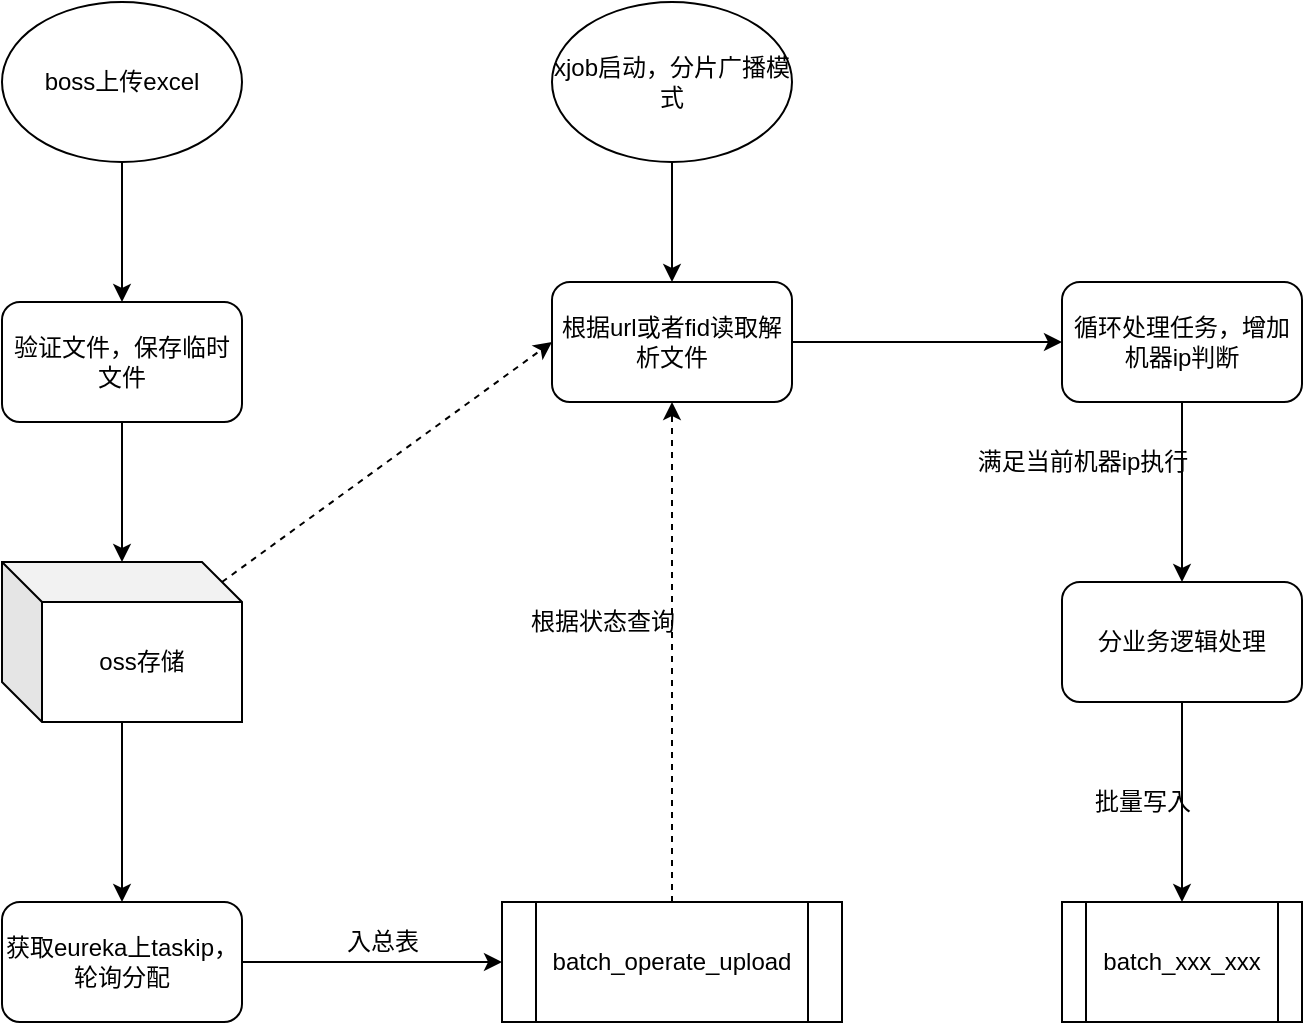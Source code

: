 <mxfile version="14.2.9" type="github">
  <diagram id="6N76P5hnXm77WZm34aZ_" name="Page-1">
    <mxGraphModel dx="946" dy="499" grid="1" gridSize="10" guides="1" tooltips="1" connect="1" arrows="1" fold="1" page="1" pageScale="1" pageWidth="3300" pageHeight="4681" math="0" shadow="0">
      <root>
        <mxCell id="0" />
        <mxCell id="1" parent="0" />
        <mxCell id="etPLG4wvCZrp4LevAsaF-3" style="edgeStyle=orthogonalEdgeStyle;rounded=0;orthogonalLoop=1;jettySize=auto;html=1;exitX=0.5;exitY=1;exitDx=0;exitDy=0;" edge="1" parent="1" source="etPLG4wvCZrp4LevAsaF-1" target="etPLG4wvCZrp4LevAsaF-2">
          <mxGeometry relative="1" as="geometry" />
        </mxCell>
        <mxCell id="etPLG4wvCZrp4LevAsaF-1" value="boss上传excel" style="ellipse;whiteSpace=wrap;html=1;" vertex="1" parent="1">
          <mxGeometry x="90" y="50" width="120" height="80" as="geometry" />
        </mxCell>
        <mxCell id="etPLG4wvCZrp4LevAsaF-16" value="" style="edgeStyle=orthogonalEdgeStyle;rounded=0;orthogonalLoop=1;jettySize=auto;html=1;" edge="1" parent="1" source="etPLG4wvCZrp4LevAsaF-2" target="etPLG4wvCZrp4LevAsaF-14">
          <mxGeometry relative="1" as="geometry" />
        </mxCell>
        <mxCell id="etPLG4wvCZrp4LevAsaF-2" value="验证文件，保存临时文件" style="rounded=1;whiteSpace=wrap;html=1;" vertex="1" parent="1">
          <mxGeometry x="90" y="200" width="120" height="60" as="geometry" />
        </mxCell>
        <mxCell id="etPLG4wvCZrp4LevAsaF-18" value="" style="edgeStyle=orthogonalEdgeStyle;rounded=0;orthogonalLoop=1;jettySize=auto;html=1;" edge="1" parent="1" source="etPLG4wvCZrp4LevAsaF-14" target="etPLG4wvCZrp4LevAsaF-17">
          <mxGeometry relative="1" as="geometry" />
        </mxCell>
        <mxCell id="etPLG4wvCZrp4LevAsaF-32" style="orthogonalLoop=1;jettySize=auto;html=1;exitX=0;exitY=0;exitDx=110;exitDy=10;exitPerimeter=0;entryX=0;entryY=0.5;entryDx=0;entryDy=0;rounded=0;dashed=1;" edge="1" parent="1" source="etPLG4wvCZrp4LevAsaF-14" target="etPLG4wvCZrp4LevAsaF-26">
          <mxGeometry relative="1" as="geometry" />
        </mxCell>
        <mxCell id="etPLG4wvCZrp4LevAsaF-14" value="oss存储" style="shape=cube;whiteSpace=wrap;html=1;boundedLbl=1;backgroundOutline=1;darkOpacity=0.05;darkOpacity2=0.1;rounded=1;" vertex="1" parent="1">
          <mxGeometry x="90" y="330" width="120" height="80" as="geometry" />
        </mxCell>
        <mxCell id="etPLG4wvCZrp4LevAsaF-20" style="edgeStyle=orthogonalEdgeStyle;rounded=0;orthogonalLoop=1;jettySize=auto;html=1;exitX=1;exitY=0.5;exitDx=0;exitDy=0;" edge="1" parent="1" source="etPLG4wvCZrp4LevAsaF-17" target="etPLG4wvCZrp4LevAsaF-19">
          <mxGeometry relative="1" as="geometry" />
        </mxCell>
        <mxCell id="etPLG4wvCZrp4LevAsaF-17" value="获取eureka上taskip，轮询分配" style="whiteSpace=wrap;html=1;rounded=1;" vertex="1" parent="1">
          <mxGeometry x="90" y="500" width="120" height="60" as="geometry" />
        </mxCell>
        <mxCell id="etPLG4wvCZrp4LevAsaF-33" style="edgeStyle=none;rounded=0;orthogonalLoop=1;jettySize=auto;html=1;exitX=0.5;exitY=0;exitDx=0;exitDy=0;entryX=0.5;entryY=1;entryDx=0;entryDy=0;dashed=1;" edge="1" parent="1" source="etPLG4wvCZrp4LevAsaF-19" target="etPLG4wvCZrp4LevAsaF-26">
          <mxGeometry relative="1" as="geometry" />
        </mxCell>
        <mxCell id="etPLG4wvCZrp4LevAsaF-19" value="batch_operate_upload" style="shape=process;whiteSpace=wrap;html=1;backgroundOutline=1;" vertex="1" parent="1">
          <mxGeometry x="340" y="500" width="170" height="60" as="geometry" />
        </mxCell>
        <mxCell id="etPLG4wvCZrp4LevAsaF-21" value="入总表" style="text;html=1;align=center;verticalAlign=middle;resizable=0;points=[];autosize=1;" vertex="1" parent="1">
          <mxGeometry x="255" y="510" width="50" height="20" as="geometry" />
        </mxCell>
        <mxCell id="etPLG4wvCZrp4LevAsaF-28" style="edgeStyle=orthogonalEdgeStyle;rounded=0;orthogonalLoop=1;jettySize=auto;html=1;exitX=0.5;exitY=1;exitDx=0;exitDy=0;" edge="1" parent="1" source="etPLG4wvCZrp4LevAsaF-22" target="etPLG4wvCZrp4LevAsaF-26">
          <mxGeometry relative="1" as="geometry" />
        </mxCell>
        <mxCell id="etPLG4wvCZrp4LevAsaF-22" value="xjob启动，分片广播模式" style="ellipse;whiteSpace=wrap;html=1;" vertex="1" parent="1">
          <mxGeometry x="365" y="50" width="120" height="80" as="geometry" />
        </mxCell>
        <mxCell id="etPLG4wvCZrp4LevAsaF-35" value="" style="edgeStyle=none;rounded=0;orthogonalLoop=1;jettySize=auto;html=1;" edge="1" parent="1" source="etPLG4wvCZrp4LevAsaF-26" target="etPLG4wvCZrp4LevAsaF-34">
          <mxGeometry relative="1" as="geometry" />
        </mxCell>
        <mxCell id="etPLG4wvCZrp4LevAsaF-26" value="根据url或者fid读取解析文件" style="rounded=1;whiteSpace=wrap;html=1;" vertex="1" parent="1">
          <mxGeometry x="365" y="190" width="120" height="60" as="geometry" />
        </mxCell>
        <mxCell id="etPLG4wvCZrp4LevAsaF-31" value="根据状态查询" style="text;html=1;align=center;verticalAlign=middle;resizable=0;points=[];autosize=1;" vertex="1" parent="1">
          <mxGeometry x="345" y="350" width="90" height="20" as="geometry" />
        </mxCell>
        <mxCell id="etPLG4wvCZrp4LevAsaF-43" value="" style="edgeStyle=none;rounded=0;orthogonalLoop=1;jettySize=auto;html=1;" edge="1" parent="1" source="etPLG4wvCZrp4LevAsaF-34" target="etPLG4wvCZrp4LevAsaF-44">
          <mxGeometry relative="1" as="geometry">
            <mxPoint x="680" y="350" as="targetPoint" />
          </mxGeometry>
        </mxCell>
        <mxCell id="etPLG4wvCZrp4LevAsaF-34" value="循环处理任务，增加机器ip判断" style="whiteSpace=wrap;html=1;rounded=1;" vertex="1" parent="1">
          <mxGeometry x="620" y="190" width="120" height="60" as="geometry" />
        </mxCell>
        <mxCell id="etPLG4wvCZrp4LevAsaF-40" value="batch_xxx_xxx" style="shape=process;whiteSpace=wrap;html=1;backgroundOutline=1;" vertex="1" parent="1">
          <mxGeometry x="620" y="500" width="120" height="60" as="geometry" />
        </mxCell>
        <mxCell id="etPLG4wvCZrp4LevAsaF-42" value="满足当前机器ip执行" style="text;html=1;align=center;verticalAlign=middle;resizable=0;points=[];autosize=1;" vertex="1" parent="1">
          <mxGeometry x="570" y="270" width="120" height="20" as="geometry" />
        </mxCell>
        <mxCell id="etPLG4wvCZrp4LevAsaF-45" style="edgeStyle=none;rounded=0;orthogonalLoop=1;jettySize=auto;html=1;entryX=0.5;entryY=0;entryDx=0;entryDy=0;" edge="1" parent="1" source="etPLG4wvCZrp4LevAsaF-44" target="etPLG4wvCZrp4LevAsaF-40">
          <mxGeometry relative="1" as="geometry" />
        </mxCell>
        <mxCell id="etPLG4wvCZrp4LevAsaF-44" value="分业务逻辑处理" style="rounded=1;whiteSpace=wrap;html=1;" vertex="1" parent="1">
          <mxGeometry x="620" y="340" width="120" height="60" as="geometry" />
        </mxCell>
        <mxCell id="etPLG4wvCZrp4LevAsaF-46" value="批量写入" style="text;html=1;align=center;verticalAlign=middle;resizable=0;points=[];autosize=1;" vertex="1" parent="1">
          <mxGeometry x="630" y="440" width="60" height="20" as="geometry" />
        </mxCell>
      </root>
    </mxGraphModel>
  </diagram>
</mxfile>
